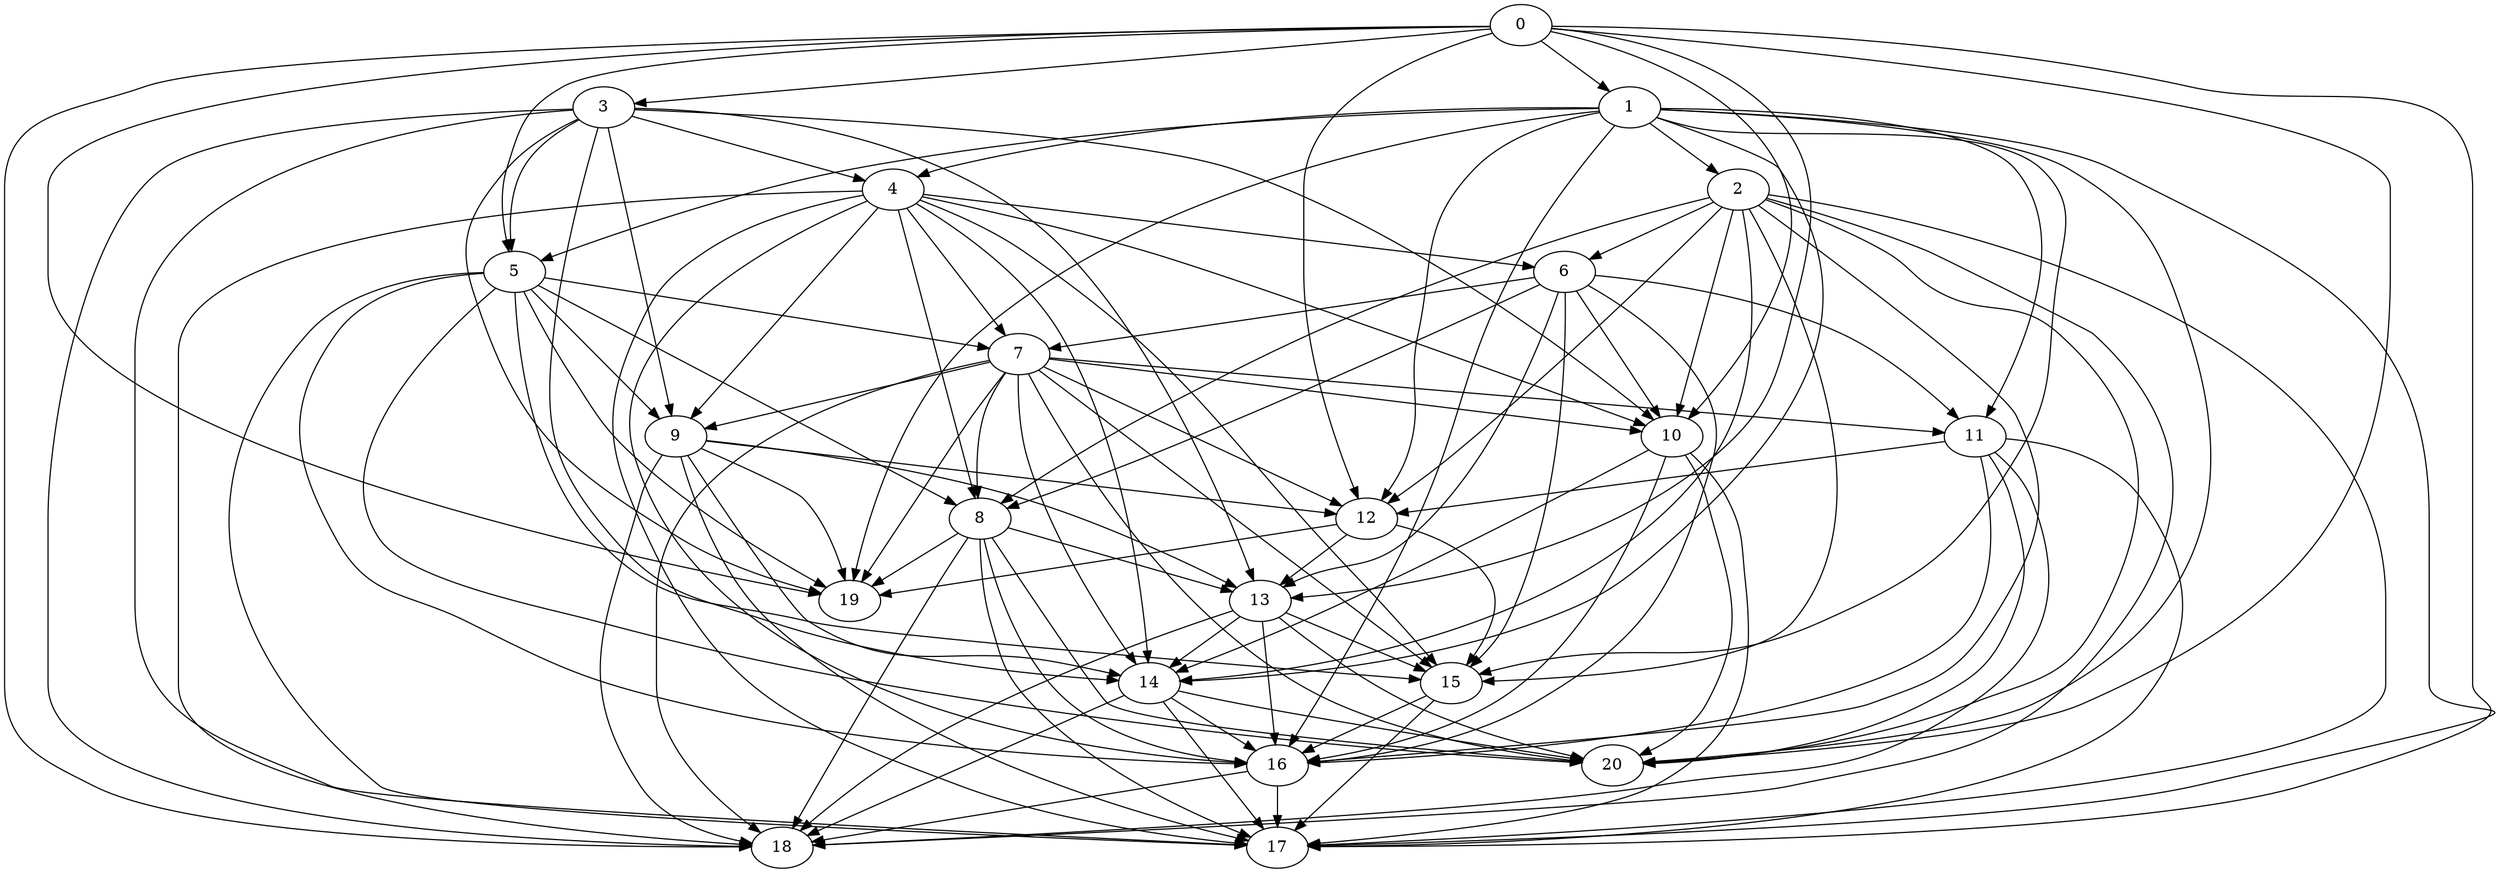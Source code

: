 digraph "Random_Nodes_21_Density_5.33_CCR_1.00_WeightType_Random" {
	graph ["Duplicate states"=0,
		GraphType=Random,
		"Max states in OPEN"=0,
		Modes="120000ms; topo-ordered tasks, ; Pruning: task equivalence, fixed order ready list, ; F-value: ; Optimisation: best schedule length (\
SL) optimisation on equal, ",
		NumberOfTasks=21,
		"Pruned using list schedule length"=5611,
		"States removed from OPEN"=0,
		TargetSystem="Homogeneous-2",
		"Time to schedule (ms)"=331,
		"Total idle time"=164,
		"Total schedule length"=411,
		"Total sequential time"=647,
		"Total states created"=20579
	];
	0	["Finish time"=29,
		Processor=0,
		"Start time"=0,
		Weight=29];
	3	["Finish time"=76,
		Processor=0,
		"Start time"=29,
		Weight=47];
	0 -> 3	[Weight=7];
	1	["Finish time"=57,
		Processor=1,
		"Start time"=39,
		Weight=18];
	0 -> 1	[Weight=10];
	5	["Finish time"=96,
		Processor=1,
		"Start time"=78,
		Weight=18];
	0 -> 5	[Weight=3];
	12	["Finish time"=248,
		Processor=1,
		"Start time"=230,
		Weight=18];
	0 -> 12	[Weight=8];
	10	["Finish time"=305,
		Processor=0,
		"Start time"=246,
		Weight=59];
	0 -> 10	[Weight=8];
	13	["Finish time"=289,
		Processor=1,
		"Start time"=248,
		Weight=41];
	0 -> 13	[Weight=4];
	18	["Finish time"=411,
		Processor=0,
		"Start time"=370,
		Weight=41];
	0 -> 18	[Weight=9];
	17	["Finish time"=400,
		Processor=1,
		"Start time"=377,
		Weight=23];
	0 -> 17	[Weight=3];
	19	["Finish time"=312,
		Processor=1,
		"Start time"=289,
		Weight=23];
	0 -> 19	[Weight=7];
	20	["Finish time"=377,
		Processor=1,
		"Start time"=365,
		Weight=12];
	0 -> 20	[Weight=8];
	4	["Finish time"=123,
		Processor=0,
		"Start time"=76,
		Weight=47];
	3 -> 4	[Weight=8];
	3 -> 5	[Weight=2];
	9	["Finish time"=230,
		Processor=1,
		"Start time"=183,
		Weight=47];
	3 -> 9	[Weight=4];
	3 -> 10	[Weight=4];
	3 -> 13	[Weight=4];
	14	["Finish time"=358,
		Processor=0,
		"Start time"=305,
		Weight=53];
	3 -> 14	[Weight=3];
	3 -> 18	[Weight=4];
	3 -> 17	[Weight=5];
	3 -> 19	[Weight=7];
	1 -> 4	[Weight=2];
	2	["Finish time"=114,
		Processor=1,
		"Start time"=96,
		Weight=18];
	1 -> 2	[Weight=9];
	1 -> 5	[Weight=4];
	11	["Finish time"=223,
		Processor=0,
		"Start time"=176,
		Weight=47];
	1 -> 11	[Weight=2];
	1 -> 12	[Weight=10];
	1 -> 14	[Weight=10];
	15	["Finish time"=330,
		Processor=1,
		"Start time"=312,
		Weight=18];
	1 -> 15	[Weight=10];
	16	["Finish time"=370,
		Processor=0,
		"Start time"=358,
		Weight=12];
	1 -> 16	[Weight=4];
	1 -> 17	[Weight=6];
	1 -> 19	[Weight=4];
	1 -> 20	[Weight=10];
	6	["Finish time"=135,
		Processor=0,
		"Start time"=123,
		Weight=12];
	4 -> 6	[Weight=7];
	7	["Finish time"=176,
		Processor=0,
		"Start time"=135,
		Weight=41];
	4 -> 7	[Weight=5];
	4 -> 9	[Weight=7];
	8	["Finish time"=246,
		Processor=0,
		"Start time"=223,
		Weight=23];
	4 -> 8	[Weight=3];
	4 -> 10	[Weight=5];
	4 -> 14	[Weight=6];
	4 -> 15	[Weight=9];
	4 -> 16	[Weight=7];
	4 -> 18	[Weight=5];
	4 -> 17	[Weight=5];
	2 -> 6	[Weight=7];
	2 -> 8	[Weight=9];
	2 -> 12	[Weight=2];
	2 -> 10	[Weight=10];
	2 -> 14	[Weight=2];
	2 -> 15	[Weight=2];
	2 -> 16	[Weight=3];
	2 -> 18	[Weight=5];
	2 -> 17	[Weight=4];
	2 -> 20	[Weight=2];
	5 -> 7	[Weight=3];
	5 -> 9	[Weight=2];
	5 -> 8	[Weight=3];
	5 -> 15	[Weight=9];
	5 -> 16	[Weight=2];
	5 -> 17	[Weight=10];
	5 -> 19	[Weight=7];
	5 -> 20	[Weight=3];
	6 -> 7	[Weight=2];
	6 -> 11	[Weight=4];
	6 -> 8	[Weight=6];
	6 -> 10	[Weight=9];
	6 -> 13	[Weight=9];
	6 -> 15	[Weight=6];
	6 -> 16	[Weight=7];
	7 -> 9	[Weight=7];
	7 -> 11	[Weight=9];
	7 -> 8	[Weight=2];
	7 -> 12	[Weight=2];
	7 -> 10	[Weight=4];
	7 -> 14	[Weight=7];
	7 -> 15	[Weight=5];
	7 -> 18	[Weight=7];
	7 -> 19	[Weight=10];
	7 -> 20	[Weight=8];
	9 -> 12	[Weight=10];
	9 -> 13	[Weight=9];
	9 -> 14	[Weight=4];
	9 -> 18	[Weight=10];
	9 -> 17	[Weight=9];
	9 -> 19	[Weight=9];
	11 -> 12	[Weight=2];
	11 -> 16	[Weight=3];
	11 -> 18	[Weight=5];
	11 -> 17	[Weight=2];
	11 -> 20	[Weight=8];
	8 -> 13	[Weight=2];
	8 -> 16	[Weight=10];
	8 -> 18	[Weight=9];
	8 -> 17	[Weight=8];
	8 -> 19	[Weight=10];
	8 -> 20	[Weight=3];
	12 -> 13	[Weight=5];
	12 -> 15	[Weight=2];
	12 -> 19	[Weight=2];
	10 -> 14	[Weight=2];
	10 -> 16	[Weight=9];
	10 -> 17	[Weight=3];
	10 -> 20	[Weight=3];
	13 -> 14	[Weight=5];
	13 -> 15	[Weight=10];
	13 -> 16	[Weight=9];
	13 -> 18	[Weight=2];
	13 -> 20	[Weight=7];
	14 -> 16	[Weight=10];
	14 -> 18	[Weight=10];
	14 -> 17	[Weight=2];
	14 -> 20	[Weight=7];
	15 -> 16	[Weight=7];
	15 -> 17	[Weight=4];
	16 -> 18	[Weight=2];
	16 -> 17	[Weight=4];
}
